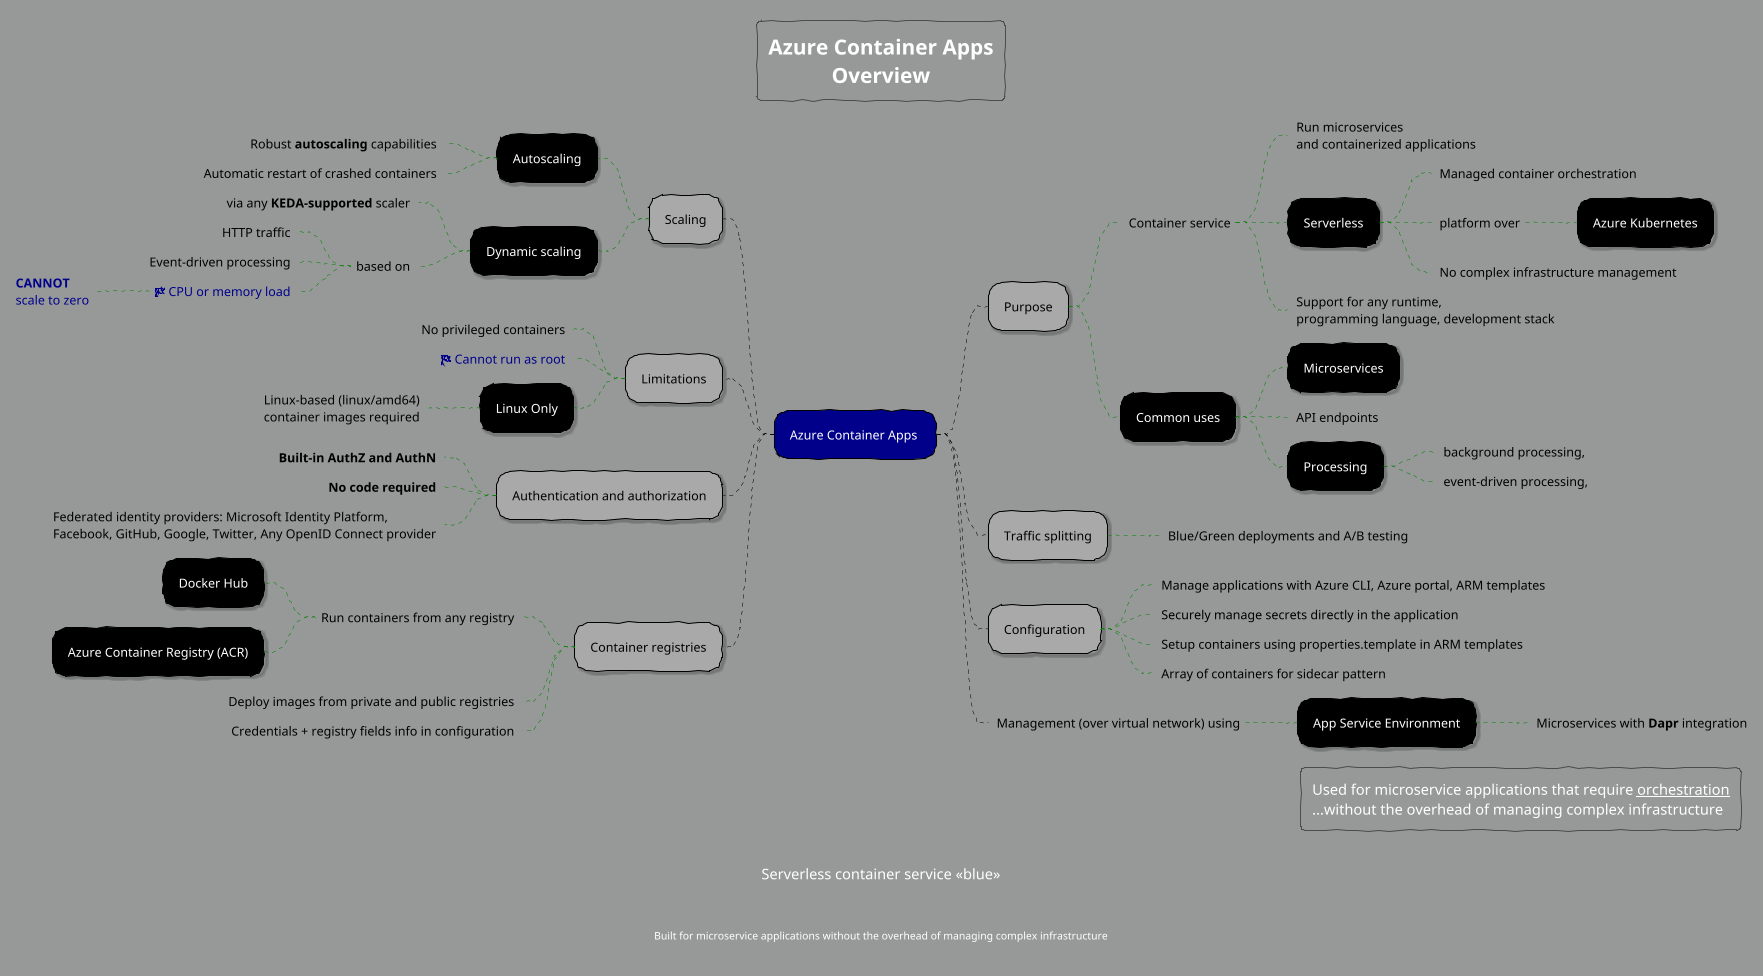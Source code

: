 @startmindmap "Azure Container Apps"

title Azure Container Apps\nOverview

' Available themes: https://plantuml.com/theme
!theme sketchy

' skinparam backgroundColor #e8edec
skinparam backgroundColor #969998

<style>
    mindMapDiagram {
        .root {
            BackgroundColor darkblue
            LineColor black
            FontColor white
        }

        .blue {
            FontColor darkblue
        }

        node {
            FontColor white
            LineColor black
            BackgroundColor black
            Shadowing 2.0
            RoundCorner 25
        }
        :depth(0) {
            FontColor black
            LineColor white
            BackgroundColor white
            Shadowing 0.0
        }
        :depth(1) {
            FontColor black
            BackgroundColor darkgrey
            Shadowing 2.0
        }

        arrow {
            LineStyle 4
            LineThickness 0.5
            LineColor green
        }

        boxless {
            FontColor black
            Margin 10
            Padding 10
            MaximumWidth 400
        }
    }
</style>

caption Serverless container service <<blue>>
footer Built for microservice applications without the overhead of managing complex infrastructure

legend right
Used for microservice applications that require __orchestration__
...without the overhead of managing complex infrastructure
endlegend

+ Azure Container Apps <<root>>
++ Purpose
+++_ Container service
++++_ Run microservices\nand containerized applications
++++ Serverless
+++++_ Managed container orchestration
+++++_ platform over
++++++ Azure Kubernetes
+++++_ No complex infrastructure management

-- Scaling
--- Autoscaling
----_ Robust **autoscaling** capabilities
----_ Automatic restart of crashed containers


--- Dynamic scaling
----_  via any **KEDA-supported** scaler
----_ based on
-----_ HTTP traffic
-----_ Event-driven processing
-----_ <&flag> CPU or memory load <<blue>>
------_ **CANNOT**\nscale to zero <<blue>>

++++_ Support for any runtime,\nprogramming language, development stack
+++ Common uses
++++ Microservices
++++_ API endpoints
++++ Processing
+++++_ background processing, 
+++++_ event-driven processing, 

-- Limitations
---_ No privileged containers
---_ <&flag> Cannot run as root <<blue>>
--- Linux Only
----_ Linux-based (linux/amd64)\ncontainer images required




++ Traffic splitting
+++_ Blue/Green deployments and A/B testing


++ Configuration
+++_ Manage applications with Azure CLI, Azure portal, ARM templates
+++_ Securely manage secrets directly in the application
+++_ Setup containers using properties.template in ARM templates
+++_ Array of containers for sidecar pattern

++_ Management (over virtual network) using
+++ App Service Environment
++++_ Microservices with **Dapr** integration

-- Authentication and authorization
---_ **Built-in AuthZ and AuthN**
---_ **No code required**
---_ Federated identity providers: Microsoft Identity Platform,\nFacebook, GitHub, Google, Twitter, Any OpenID Connect provider

-- Container registries
---_ Run containers from any registry
---- Docker Hub
---- Azure Container Registry (ACR)
---_ Deploy images from private and public registries
---_ Credentials + registry fields info in configuration

@endmindmap
